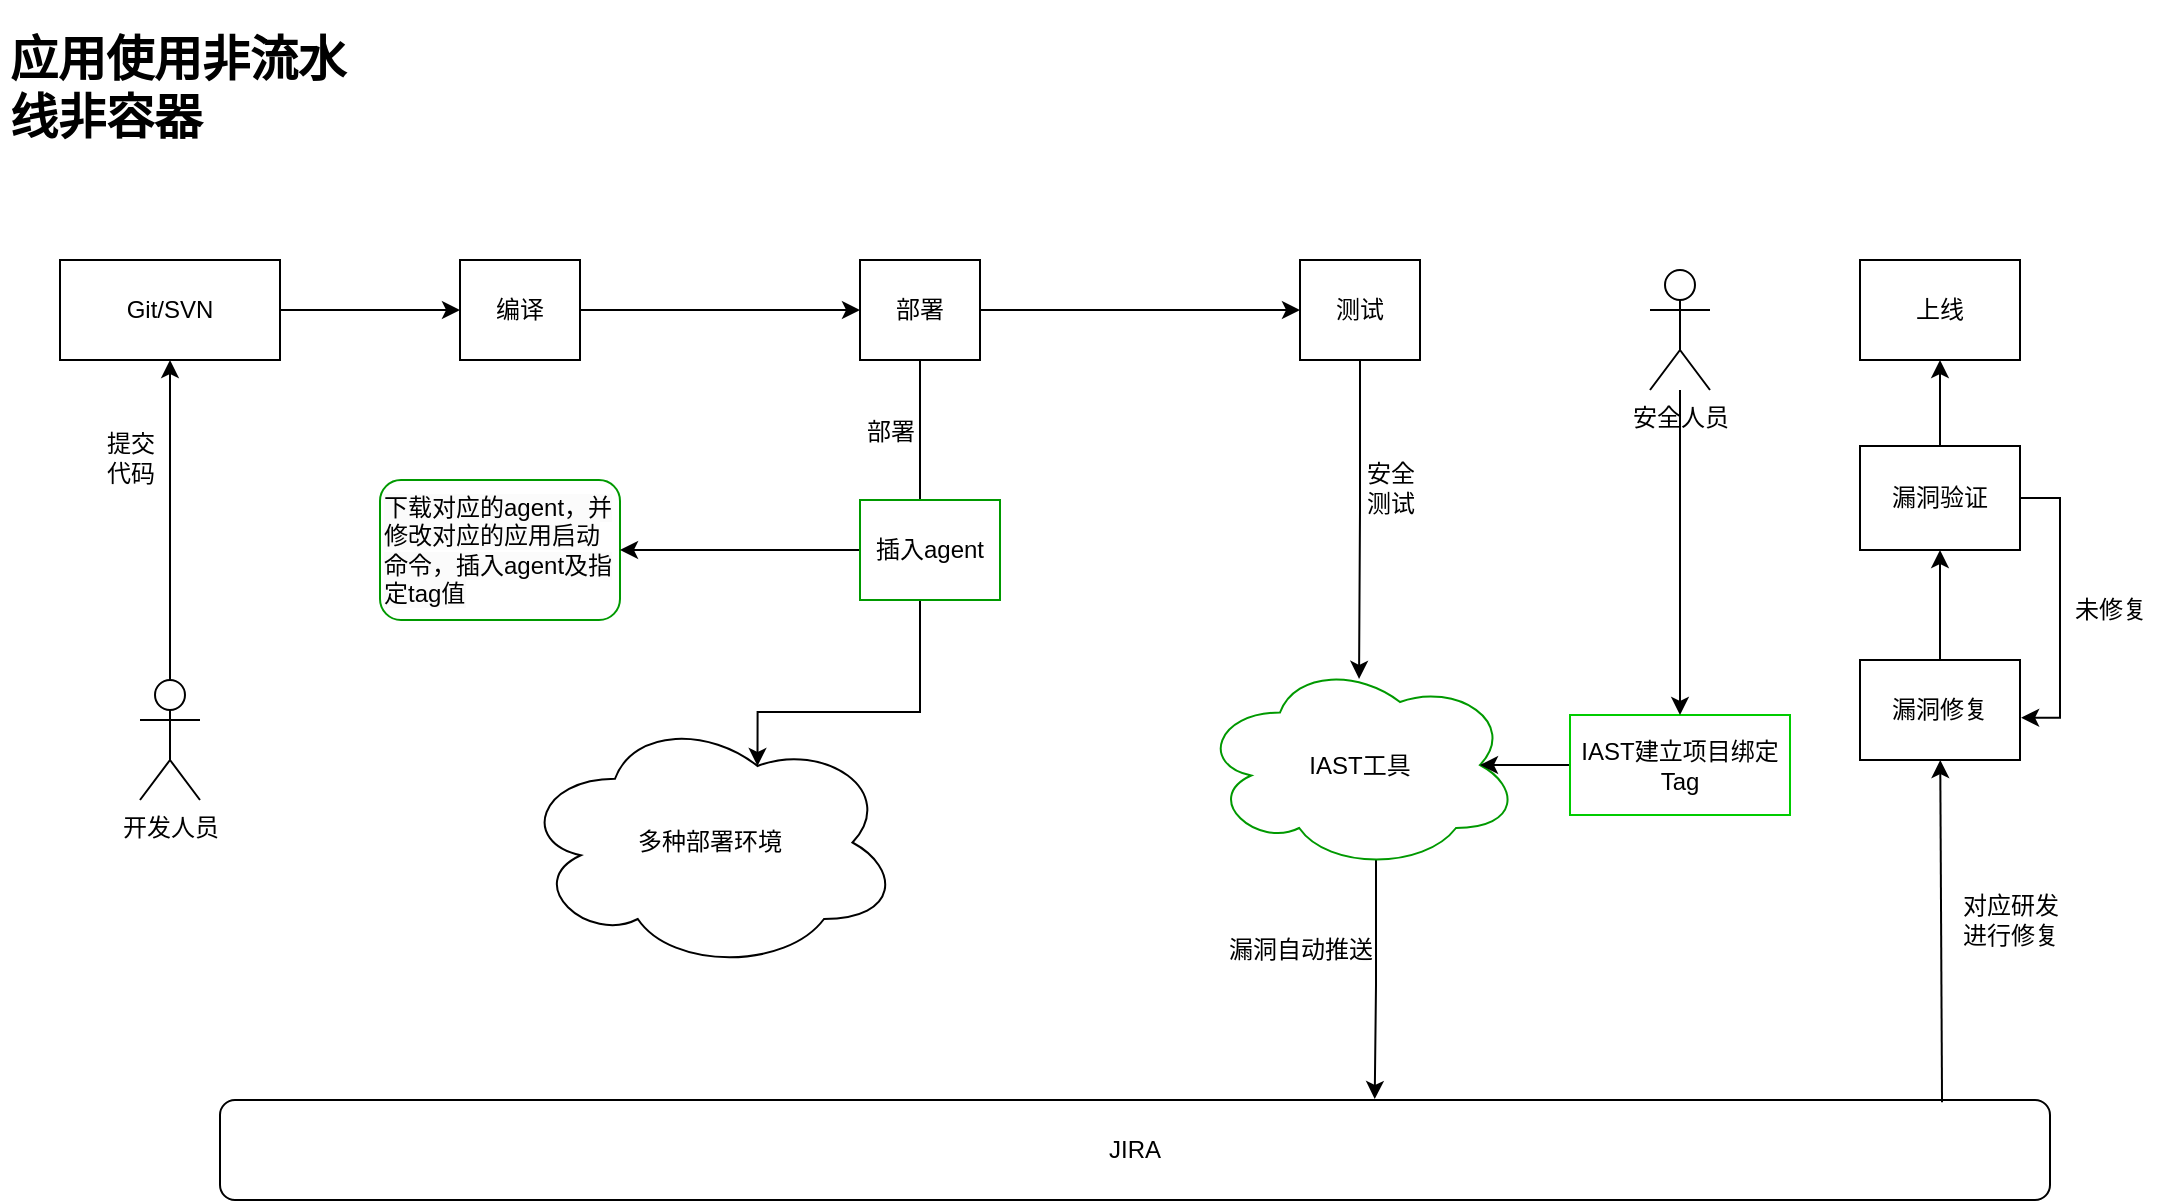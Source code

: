 <mxfile version="21.2.3" type="github">
  <diagram name="第 1 页" id="UKCQZN9-5XByZ1K5dmlg">
    <mxGraphModel dx="1377" dy="796" grid="1" gridSize="10" guides="1" tooltips="1" connect="1" arrows="1" fold="1" page="1" pageScale="1" pageWidth="1169" pageHeight="827" math="0" shadow="0">
      <root>
        <mxCell id="0" />
        <mxCell id="1" parent="0" />
        <mxCell id="6uDJXE4_llDY2m2zooGq-1" value="&lt;h1&gt;应用使用非流水线非容器&lt;/h1&gt;" style="text;html=1;strokeColor=none;fillColor=none;spacing=5;spacingTop=-20;whiteSpace=wrap;overflow=hidden;rounded=0;" vertex="1" parent="1">
          <mxGeometry x="30" y="160" width="190" height="110" as="geometry" />
        </mxCell>
        <mxCell id="6uDJXE4_llDY2m2zooGq-2" style="edgeStyle=orthogonalEdgeStyle;rounded=0;orthogonalLoop=1;jettySize=auto;html=1;entryX=0;entryY=0.5;entryDx=0;entryDy=0;" edge="1" parent="1" source="6uDJXE4_llDY2m2zooGq-3" target="6uDJXE4_llDY2m2zooGq-9">
          <mxGeometry relative="1" as="geometry">
            <mxPoint x="320" y="305" as="targetPoint" />
          </mxGeometry>
        </mxCell>
        <mxCell id="6uDJXE4_llDY2m2zooGq-3" value="Git/SVN" style="rounded=0;whiteSpace=wrap;html=1;" vertex="1" parent="1">
          <mxGeometry x="60" y="280" width="110" height="50" as="geometry" />
        </mxCell>
        <mxCell id="6uDJXE4_llDY2m2zooGq-4" value="提交&lt;br&gt;代码" style="text;html=1;align=center;verticalAlign=middle;resizable=0;points=[];autosize=1;strokeColor=none;fillColor=none;" vertex="1" parent="1">
          <mxGeometry x="70" y="359" width="50" height="40" as="geometry" />
        </mxCell>
        <mxCell id="6uDJXE4_llDY2m2zooGq-5" style="edgeStyle=orthogonalEdgeStyle;rounded=0;orthogonalLoop=1;jettySize=auto;html=1;entryX=0.5;entryY=1;entryDx=0;entryDy=0;exitX=0.5;exitY=0;exitDx=0;exitDy=0;exitPerimeter=0;" edge="1" parent="1" source="6uDJXE4_llDY2m2zooGq-6" target="6uDJXE4_llDY2m2zooGq-3">
          <mxGeometry relative="1" as="geometry">
            <mxPoint x="115" y="414" as="sourcePoint" />
          </mxGeometry>
        </mxCell>
        <mxCell id="6uDJXE4_llDY2m2zooGq-6" value="开发人员" style="shape=umlActor;verticalLabelPosition=bottom;verticalAlign=top;html=1;outlineConnect=0;" vertex="1" parent="1">
          <mxGeometry x="100" y="490" width="30" height="60" as="geometry" />
        </mxCell>
        <mxCell id="6uDJXE4_llDY2m2zooGq-7" style="edgeStyle=orthogonalEdgeStyle;rounded=0;orthogonalLoop=1;jettySize=auto;html=1;exitX=1;exitY=0.5;exitDx=0;exitDy=0;strokeWidth=1;entryX=0;entryY=0.5;entryDx=0;entryDy=0;" edge="1" parent="1" source="6uDJXE4_llDY2m2zooGq-9" target="6uDJXE4_llDY2m2zooGq-12">
          <mxGeometry relative="1" as="geometry">
            <mxPoint x="485" y="305" as="targetPoint" />
          </mxGeometry>
        </mxCell>
        <mxCell id="6uDJXE4_llDY2m2zooGq-9" value="编译" style="rounded=0;whiteSpace=wrap;html=1;" vertex="1" parent="1">
          <mxGeometry x="260" y="280" width="60" height="50" as="geometry" />
        </mxCell>
        <mxCell id="6uDJXE4_llDY2m2zooGq-10" value="" style="edgeStyle=orthogonalEdgeStyle;rounded=0;orthogonalLoop=1;jettySize=auto;html=1;exitX=1;exitY=0.5;exitDx=0;exitDy=0;" edge="1" parent="1" source="6uDJXE4_llDY2m2zooGq-12" target="6uDJXE4_llDY2m2zooGq-16">
          <mxGeometry relative="1" as="geometry">
            <mxPoint x="650" y="300" as="sourcePoint" />
          </mxGeometry>
        </mxCell>
        <mxCell id="6uDJXE4_llDY2m2zooGq-11" style="edgeStyle=orthogonalEdgeStyle;rounded=0;orthogonalLoop=1;jettySize=auto;html=1;entryX=0.625;entryY=0.2;entryDx=0;entryDy=0;entryPerimeter=0;" edge="1" parent="1" source="6uDJXE4_llDY2m2zooGq-42" target="6uDJXE4_llDY2m2zooGq-17">
          <mxGeometry relative="1" as="geometry">
            <Array as="points">
              <mxPoint x="490" y="506" />
            </Array>
          </mxGeometry>
        </mxCell>
        <mxCell id="6uDJXE4_llDY2m2zooGq-12" value="部署" style="rounded=0;whiteSpace=wrap;html=1;" vertex="1" parent="1">
          <mxGeometry x="460" y="280" width="60" height="50" as="geometry" />
        </mxCell>
        <mxCell id="6uDJXE4_llDY2m2zooGq-15" style="edgeStyle=orthogonalEdgeStyle;rounded=0;orthogonalLoop=1;jettySize=auto;html=1;entryX=0.497;entryY=0.09;entryDx=0;entryDy=0;entryPerimeter=0;" edge="1" parent="1" source="6uDJXE4_llDY2m2zooGq-16" target="6uDJXE4_llDY2m2zooGq-20">
          <mxGeometry relative="1" as="geometry">
            <mxPoint x="700" y="440" as="targetPoint" />
            <Array as="points" />
          </mxGeometry>
        </mxCell>
        <mxCell id="6uDJXE4_llDY2m2zooGq-16" value="测试" style="whiteSpace=wrap;html=1;" vertex="1" parent="1">
          <mxGeometry x="680" y="280" width="60" height="50" as="geometry" />
        </mxCell>
        <mxCell id="6uDJXE4_llDY2m2zooGq-17" value="多种部署环境" style="ellipse;shape=cloud;whiteSpace=wrap;html=1;align=center;" vertex="1" parent="1">
          <mxGeometry x="290" y="507.5" width="190" height="127.5" as="geometry" />
        </mxCell>
        <mxCell id="6uDJXE4_llDY2m2zooGq-18" value="部署" style="text;html=1;align=center;verticalAlign=middle;resizable=0;points=[];autosize=1;strokeColor=none;fillColor=none;" vertex="1" parent="1">
          <mxGeometry x="450" y="351" width="50" height="30" as="geometry" />
        </mxCell>
        <mxCell id="6uDJXE4_llDY2m2zooGq-19" style="edgeStyle=orthogonalEdgeStyle;rounded=0;orthogonalLoop=1;jettySize=auto;html=1;exitX=0.55;exitY=0.95;exitDx=0;exitDy=0;exitPerimeter=0;entryX=0.631;entryY=-0.01;entryDx=0;entryDy=0;entryPerimeter=0;" edge="1" parent="1" source="6uDJXE4_llDY2m2zooGq-20" target="6uDJXE4_llDY2m2zooGq-32">
          <mxGeometry relative="1" as="geometry" />
        </mxCell>
        <mxCell id="6uDJXE4_llDY2m2zooGq-20" value="IAST工具" style="ellipse;shape=cloud;whiteSpace=wrap;html=1;strokeColor=#009900;" vertex="1" parent="1">
          <mxGeometry x="630" y="480" width="160" height="105" as="geometry" />
        </mxCell>
        <mxCell id="6uDJXE4_llDY2m2zooGq-21" value="安全&lt;br&gt;测试" style="text;html=1;align=center;verticalAlign=middle;resizable=0;points=[];autosize=1;strokeColor=none;fillColor=none;" vertex="1" parent="1">
          <mxGeometry x="700" y="374" width="50" height="40" as="geometry" />
        </mxCell>
        <mxCell id="6uDJXE4_llDY2m2zooGq-22" value="上线" style="whiteSpace=wrap;html=1;" vertex="1" parent="1">
          <mxGeometry x="960" y="280" width="80" height="50" as="geometry" />
        </mxCell>
        <mxCell id="6uDJXE4_llDY2m2zooGq-23" style="edgeStyle=orthogonalEdgeStyle;rounded=0;orthogonalLoop=1;jettySize=auto;html=1;exitX=0.5;exitY=0;exitDx=0;exitDy=0;entryX=0.5;entryY=1;entryDx=0;entryDy=0;" edge="1" parent="1" source="6uDJXE4_llDY2m2zooGq-25" target="6uDJXE4_llDY2m2zooGq-22">
          <mxGeometry relative="1" as="geometry" />
        </mxCell>
        <mxCell id="6uDJXE4_llDY2m2zooGq-24" style="edgeStyle=orthogonalEdgeStyle;rounded=0;orthogonalLoop=1;jettySize=auto;html=1;entryX=1.007;entryY=0.577;entryDx=0;entryDy=0;entryPerimeter=0;exitX=1;exitY=0.5;exitDx=0;exitDy=0;" edge="1" parent="1" source="6uDJXE4_llDY2m2zooGq-25" target="6uDJXE4_llDY2m2zooGq-28">
          <mxGeometry relative="1" as="geometry" />
        </mxCell>
        <mxCell id="6uDJXE4_llDY2m2zooGq-25" value="漏洞验证" style="whiteSpace=wrap;html=1;" vertex="1" parent="1">
          <mxGeometry x="960" y="373" width="80" height="52" as="geometry" />
        </mxCell>
        <mxCell id="6uDJXE4_llDY2m2zooGq-26" value="漏洞自动推送" style="text;html=1;align=center;verticalAlign=middle;resizable=0;points=[];autosize=1;strokeColor=none;fillColor=none;" vertex="1" parent="1">
          <mxGeometry x="630" y="610" width="100" height="30" as="geometry" />
        </mxCell>
        <mxCell id="6uDJXE4_llDY2m2zooGq-27" style="edgeStyle=orthogonalEdgeStyle;rounded=0;orthogonalLoop=1;jettySize=auto;html=1;exitX=0.5;exitY=0;exitDx=0;exitDy=0;entryX=0.5;entryY=1;entryDx=0;entryDy=0;" edge="1" parent="1" source="6uDJXE4_llDY2m2zooGq-28" target="6uDJXE4_llDY2m2zooGq-25">
          <mxGeometry relative="1" as="geometry" />
        </mxCell>
        <mxCell id="6uDJXE4_llDY2m2zooGq-28" value="漏洞修复" style="whiteSpace=wrap;html=1;" vertex="1" parent="1">
          <mxGeometry x="960" y="480" width="80" height="50" as="geometry" />
        </mxCell>
        <mxCell id="6uDJXE4_llDY2m2zooGq-29" value="对应研发&lt;br&gt;进行修复" style="text;html=1;align=center;verticalAlign=middle;resizable=0;points=[];autosize=1;strokeColor=none;fillColor=none;" vertex="1" parent="1">
          <mxGeometry x="1000" y="590" width="70" height="40" as="geometry" />
        </mxCell>
        <mxCell id="6uDJXE4_llDY2m2zooGq-30" value="未修复" style="text;html=1;align=center;verticalAlign=middle;resizable=0;points=[];autosize=1;strokeColor=none;fillColor=none;" vertex="1" parent="1">
          <mxGeometry x="1055" y="440" width="60" height="30" as="geometry" />
        </mxCell>
        <mxCell id="6uDJXE4_llDY2m2zooGq-32" value="JIRA" style="rounded=1;whiteSpace=wrap;html=1;" vertex="1" parent="1">
          <mxGeometry x="140" y="700" width="915" height="50" as="geometry" />
        </mxCell>
        <mxCell id="6uDJXE4_llDY2m2zooGq-33" value="&lt;span style=&quot;color: rgb(0, 0, 0); font-family: Helvetica; font-size: 12px; font-style: normal; font-variant-ligatures: normal; font-variant-caps: normal; font-weight: 400; letter-spacing: normal; orphans: 2; text-align: center; text-indent: 0px; text-transform: none; widows: 2; word-spacing: 0px; -webkit-text-stroke-width: 0px; background-color: rgb(251, 251, 251); text-decoration-thickness: initial; text-decoration-style: initial; text-decoration-color: initial; float: none; display: inline !important;&quot;&gt;下载对应的agent，并修改对应的应用启动命令，插入agent及指定tag值&lt;/span&gt;" style="text;whiteSpace=wrap;html=1;strokeColor=#009900;glass=0;rounded=1;shadow=0;" vertex="1" parent="1">
          <mxGeometry x="220" y="390" width="120" height="70" as="geometry" />
        </mxCell>
        <mxCell id="6uDJXE4_llDY2m2zooGq-34" value="" style="edgeStyle=orthogonalEdgeStyle;rounded=0;orthogonalLoop=1;jettySize=auto;html=1;entryX=0.875;entryY=0.5;entryDx=0;entryDy=0;entryPerimeter=0;" edge="1" parent="1" source="6uDJXE4_llDY2m2zooGq-35" target="6uDJXE4_llDY2m2zooGq-20">
          <mxGeometry relative="1" as="geometry" />
        </mxCell>
        <mxCell id="6uDJXE4_llDY2m2zooGq-35" value="IAST建立项目绑定Tag" style="whiteSpace=wrap;html=1;strokeColor=#00CC00;" vertex="1" parent="1">
          <mxGeometry x="815" y="507.5" width="110" height="50" as="geometry" />
        </mxCell>
        <mxCell id="6uDJXE4_llDY2m2zooGq-36" value="" style="edgeStyle=orthogonalEdgeStyle;rounded=0;orthogonalLoop=1;jettySize=auto;html=1;" edge="1" parent="1" source="6uDJXE4_llDY2m2zooGq-37" target="6uDJXE4_llDY2m2zooGq-35">
          <mxGeometry relative="1" as="geometry" />
        </mxCell>
        <mxCell id="6uDJXE4_llDY2m2zooGq-37" value="安全人员" style="shape=umlActor;verticalLabelPosition=bottom;verticalAlign=top;html=1;outlineConnect=0;" vertex="1" parent="1">
          <mxGeometry x="855" y="285" width="30" height="60" as="geometry" />
        </mxCell>
        <mxCell id="6uDJXE4_llDY2m2zooGq-38" value="" style="endArrow=classic;html=1;rounded=0;exitX=0.941;exitY=0.023;exitDx=0;exitDy=0;exitPerimeter=0;" edge="1" parent="1" source="6uDJXE4_llDY2m2zooGq-32" target="6uDJXE4_llDY2m2zooGq-28">
          <mxGeometry width="50" height="50" relative="1" as="geometry">
            <mxPoint x="950" y="635" as="sourcePoint" />
            <mxPoint x="1000" y="585" as="targetPoint" />
          </mxGeometry>
        </mxCell>
        <mxCell id="6uDJXE4_llDY2m2zooGq-40" style="edgeStyle=orthogonalEdgeStyle;rounded=0;orthogonalLoop=1;jettySize=auto;html=1;entryX=1;entryY=0.5;entryDx=0;entryDy=0;exitX=0;exitY=0.5;exitDx=0;exitDy=0;" edge="1" parent="1" source="6uDJXE4_llDY2m2zooGq-42" target="6uDJXE4_llDY2m2zooGq-33">
          <mxGeometry relative="1" as="geometry">
            <mxPoint x="150" y="439" as="sourcePoint" />
          </mxGeometry>
        </mxCell>
        <mxCell id="6uDJXE4_llDY2m2zooGq-43" value="" style="edgeStyle=orthogonalEdgeStyle;rounded=0;orthogonalLoop=1;jettySize=auto;html=1;entryX=0.625;entryY=0.2;entryDx=0;entryDy=0;entryPerimeter=0;" edge="1" parent="1" source="6uDJXE4_llDY2m2zooGq-12" target="6uDJXE4_llDY2m2zooGq-42">
          <mxGeometry relative="1" as="geometry">
            <Array as="points">
              <mxPoint x="490" y="435" />
              <mxPoint x="504" y="435" />
            </Array>
            <mxPoint x="520" y="330" as="sourcePoint" />
            <mxPoint x="399" y="506" as="targetPoint" />
          </mxGeometry>
        </mxCell>
        <mxCell id="6uDJXE4_llDY2m2zooGq-42" value="插入agent" style="whiteSpace=wrap;html=1;strokeColor=#009900;" vertex="1" parent="1">
          <mxGeometry x="460" y="400" width="70" height="50" as="geometry" />
        </mxCell>
      </root>
    </mxGraphModel>
  </diagram>
</mxfile>

